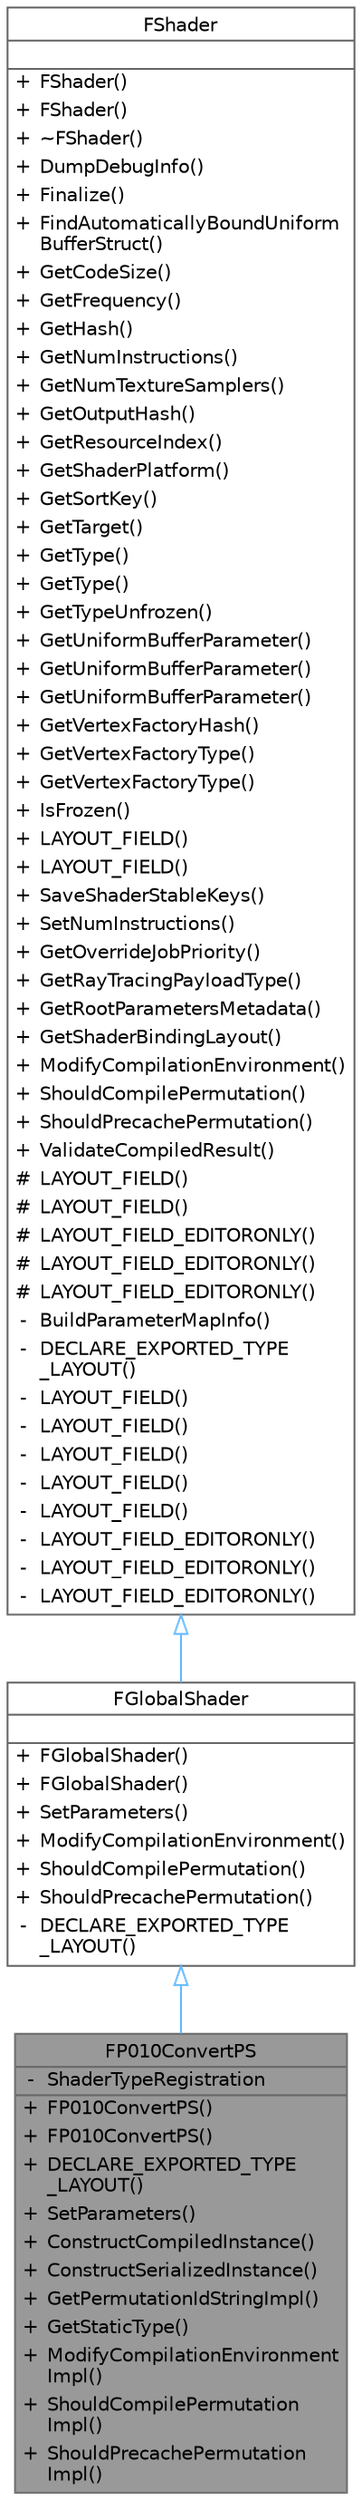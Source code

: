 digraph "FP010ConvertPS"
{
 // INTERACTIVE_SVG=YES
 // LATEX_PDF_SIZE
  bgcolor="transparent";
  edge [fontname=Helvetica,fontsize=10,labelfontname=Helvetica,labelfontsize=10];
  node [fontname=Helvetica,fontsize=10,shape=box,height=0.2,width=0.4];
  Node1 [id="Node000001",shape=plain,label=<<TABLE CELLBORDER="0" BORDER="1"><TR><TD COLSPAN="2" CELLPADDING="1" CELLSPACING="0">FP010ConvertPS</TD></TR>
<HR/>
<TR><TD VALIGN="top" CELLPADDING="1" CELLSPACING="0">-</TD><TD VALIGN="top" ALIGN="LEFT" CELLPADDING="1" CELLSPACING="0">ShaderTypeRegistration<BR ALIGN="LEFT"/></TD></TR>
<HR/>
<TR><TD VALIGN="top" CELLPADDING="1" CELLSPACING="0">+</TD><TD VALIGN="top" ALIGN="LEFT" CELLPADDING="1" CELLSPACING="0">FP010ConvertPS()<BR ALIGN="LEFT"/></TD></TR>
<TR><TD VALIGN="top" CELLPADDING="1" CELLSPACING="0">+</TD><TD VALIGN="top" ALIGN="LEFT" CELLPADDING="1" CELLSPACING="0">FP010ConvertPS()<BR ALIGN="LEFT"/></TD></TR>
<TR><TD VALIGN="top" CELLPADDING="1" CELLSPACING="0">+</TD><TD VALIGN="top" ALIGN="LEFT" CELLPADDING="1" CELLSPACING="0">DECLARE_EXPORTED_TYPE<BR ALIGN="LEFT"/>_LAYOUT()<BR ALIGN="LEFT"/></TD></TR>
<TR><TD VALIGN="top" CELLPADDING="1" CELLSPACING="0">+</TD><TD VALIGN="top" ALIGN="LEFT" CELLPADDING="1" CELLSPACING="0">SetParameters()<BR ALIGN="LEFT"/></TD></TR>
<TR><TD VALIGN="top" CELLPADDING="1" CELLSPACING="0">+</TD><TD VALIGN="top" ALIGN="LEFT" CELLPADDING="1" CELLSPACING="0">ConstructCompiledInstance()<BR ALIGN="LEFT"/></TD></TR>
<TR><TD VALIGN="top" CELLPADDING="1" CELLSPACING="0">+</TD><TD VALIGN="top" ALIGN="LEFT" CELLPADDING="1" CELLSPACING="0">ConstructSerializedInstance()<BR ALIGN="LEFT"/></TD></TR>
<TR><TD VALIGN="top" CELLPADDING="1" CELLSPACING="0">+</TD><TD VALIGN="top" ALIGN="LEFT" CELLPADDING="1" CELLSPACING="0">GetPermutationIdStringImpl()<BR ALIGN="LEFT"/></TD></TR>
<TR><TD VALIGN="top" CELLPADDING="1" CELLSPACING="0">+</TD><TD VALIGN="top" ALIGN="LEFT" CELLPADDING="1" CELLSPACING="0">GetStaticType()<BR ALIGN="LEFT"/></TD></TR>
<TR><TD VALIGN="top" CELLPADDING="1" CELLSPACING="0">+</TD><TD VALIGN="top" ALIGN="LEFT" CELLPADDING="1" CELLSPACING="0">ModifyCompilationEnvironment<BR ALIGN="LEFT"/>Impl()<BR ALIGN="LEFT"/></TD></TR>
<TR><TD VALIGN="top" CELLPADDING="1" CELLSPACING="0">+</TD><TD VALIGN="top" ALIGN="LEFT" CELLPADDING="1" CELLSPACING="0">ShouldCompilePermutation<BR ALIGN="LEFT"/>Impl()<BR ALIGN="LEFT"/></TD></TR>
<TR><TD VALIGN="top" CELLPADDING="1" CELLSPACING="0">+</TD><TD VALIGN="top" ALIGN="LEFT" CELLPADDING="1" CELLSPACING="0">ShouldPrecachePermutation<BR ALIGN="LEFT"/>Impl()<BR ALIGN="LEFT"/></TD></TR>
</TABLE>>
,height=0.2,width=0.4,color="gray40", fillcolor="grey60", style="filled", fontcolor="black",tooltip="Pixel shader to convert a P010 frame to RGBA."];
  Node2 -> Node1 [id="edge1_Node000001_Node000002",dir="back",color="steelblue1",style="solid",tooltip=" ",arrowtail="onormal"];
  Node2 [id="Node000002",shape=plain,label=<<TABLE CELLBORDER="0" BORDER="1"><TR><TD COLSPAN="2" CELLPADDING="1" CELLSPACING="0">FGlobalShader</TD></TR>
<HR/>
<TR><TD COLSPAN="2" CELLPADDING="1" CELLSPACING="0">&nbsp;</TD></TR>
<HR/>
<TR><TD VALIGN="top" CELLPADDING="1" CELLSPACING="0">+</TD><TD VALIGN="top" ALIGN="LEFT" CELLPADDING="1" CELLSPACING="0">FGlobalShader()<BR ALIGN="LEFT"/></TD></TR>
<TR><TD VALIGN="top" CELLPADDING="1" CELLSPACING="0">+</TD><TD VALIGN="top" ALIGN="LEFT" CELLPADDING="1" CELLSPACING="0">FGlobalShader()<BR ALIGN="LEFT"/></TD></TR>
<TR><TD VALIGN="top" CELLPADDING="1" CELLSPACING="0">+</TD><TD VALIGN="top" ALIGN="LEFT" CELLPADDING="1" CELLSPACING="0">SetParameters()<BR ALIGN="LEFT"/></TD></TR>
<TR><TD VALIGN="top" CELLPADDING="1" CELLSPACING="0">+</TD><TD VALIGN="top" ALIGN="LEFT" CELLPADDING="1" CELLSPACING="0">ModifyCompilationEnvironment()<BR ALIGN="LEFT"/></TD></TR>
<TR><TD VALIGN="top" CELLPADDING="1" CELLSPACING="0">+</TD><TD VALIGN="top" ALIGN="LEFT" CELLPADDING="1" CELLSPACING="0">ShouldCompilePermutation()<BR ALIGN="LEFT"/></TD></TR>
<TR><TD VALIGN="top" CELLPADDING="1" CELLSPACING="0">+</TD><TD VALIGN="top" ALIGN="LEFT" CELLPADDING="1" CELLSPACING="0">ShouldPrecachePermutation()<BR ALIGN="LEFT"/></TD></TR>
<TR><TD VALIGN="top" CELLPADDING="1" CELLSPACING="0">-</TD><TD VALIGN="top" ALIGN="LEFT" CELLPADDING="1" CELLSPACING="0">DECLARE_EXPORTED_TYPE<BR ALIGN="LEFT"/>_LAYOUT()<BR ALIGN="LEFT"/></TD></TR>
</TABLE>>
,height=0.2,width=0.4,color="gray40", fillcolor="white", style="filled",URL="$d6/dce/classFGlobalShader.html",tooltip="FGlobalShader."];
  Node3 -> Node2 [id="edge2_Node000002_Node000003",dir="back",color="steelblue1",style="solid",tooltip=" ",arrowtail="onormal"];
  Node3 [id="Node000003",shape=plain,label=<<TABLE CELLBORDER="0" BORDER="1"><TR><TD COLSPAN="2" CELLPADDING="1" CELLSPACING="0">FShader</TD></TR>
<HR/>
<TR><TD COLSPAN="2" CELLPADDING="1" CELLSPACING="0">&nbsp;</TD></TR>
<HR/>
<TR><TD VALIGN="top" CELLPADDING="1" CELLSPACING="0">+</TD><TD VALIGN="top" ALIGN="LEFT" CELLPADDING="1" CELLSPACING="0">FShader()<BR ALIGN="LEFT"/></TD></TR>
<TR><TD VALIGN="top" CELLPADDING="1" CELLSPACING="0">+</TD><TD VALIGN="top" ALIGN="LEFT" CELLPADDING="1" CELLSPACING="0">FShader()<BR ALIGN="LEFT"/></TD></TR>
<TR><TD VALIGN="top" CELLPADDING="1" CELLSPACING="0">+</TD><TD VALIGN="top" ALIGN="LEFT" CELLPADDING="1" CELLSPACING="0">~FShader()<BR ALIGN="LEFT"/></TD></TR>
<TR><TD VALIGN="top" CELLPADDING="1" CELLSPACING="0">+</TD><TD VALIGN="top" ALIGN="LEFT" CELLPADDING="1" CELLSPACING="0">DumpDebugInfo()<BR ALIGN="LEFT"/></TD></TR>
<TR><TD VALIGN="top" CELLPADDING="1" CELLSPACING="0">+</TD><TD VALIGN="top" ALIGN="LEFT" CELLPADDING="1" CELLSPACING="0">Finalize()<BR ALIGN="LEFT"/></TD></TR>
<TR><TD VALIGN="top" CELLPADDING="1" CELLSPACING="0">+</TD><TD VALIGN="top" ALIGN="LEFT" CELLPADDING="1" CELLSPACING="0">FindAutomaticallyBoundUniform<BR ALIGN="LEFT"/>BufferStruct()<BR ALIGN="LEFT"/></TD></TR>
<TR><TD VALIGN="top" CELLPADDING="1" CELLSPACING="0">+</TD><TD VALIGN="top" ALIGN="LEFT" CELLPADDING="1" CELLSPACING="0">GetCodeSize()<BR ALIGN="LEFT"/></TD></TR>
<TR><TD VALIGN="top" CELLPADDING="1" CELLSPACING="0">+</TD><TD VALIGN="top" ALIGN="LEFT" CELLPADDING="1" CELLSPACING="0">GetFrequency()<BR ALIGN="LEFT"/></TD></TR>
<TR><TD VALIGN="top" CELLPADDING="1" CELLSPACING="0">+</TD><TD VALIGN="top" ALIGN="LEFT" CELLPADDING="1" CELLSPACING="0">GetHash()<BR ALIGN="LEFT"/></TD></TR>
<TR><TD VALIGN="top" CELLPADDING="1" CELLSPACING="0">+</TD><TD VALIGN="top" ALIGN="LEFT" CELLPADDING="1" CELLSPACING="0">GetNumInstructions()<BR ALIGN="LEFT"/></TD></TR>
<TR><TD VALIGN="top" CELLPADDING="1" CELLSPACING="0">+</TD><TD VALIGN="top" ALIGN="LEFT" CELLPADDING="1" CELLSPACING="0">GetNumTextureSamplers()<BR ALIGN="LEFT"/></TD></TR>
<TR><TD VALIGN="top" CELLPADDING="1" CELLSPACING="0">+</TD><TD VALIGN="top" ALIGN="LEFT" CELLPADDING="1" CELLSPACING="0">GetOutputHash()<BR ALIGN="LEFT"/></TD></TR>
<TR><TD VALIGN="top" CELLPADDING="1" CELLSPACING="0">+</TD><TD VALIGN="top" ALIGN="LEFT" CELLPADDING="1" CELLSPACING="0">GetResourceIndex()<BR ALIGN="LEFT"/></TD></TR>
<TR><TD VALIGN="top" CELLPADDING="1" CELLSPACING="0">+</TD><TD VALIGN="top" ALIGN="LEFT" CELLPADDING="1" CELLSPACING="0">GetShaderPlatform()<BR ALIGN="LEFT"/></TD></TR>
<TR><TD VALIGN="top" CELLPADDING="1" CELLSPACING="0">+</TD><TD VALIGN="top" ALIGN="LEFT" CELLPADDING="1" CELLSPACING="0">GetSortKey()<BR ALIGN="LEFT"/></TD></TR>
<TR><TD VALIGN="top" CELLPADDING="1" CELLSPACING="0">+</TD><TD VALIGN="top" ALIGN="LEFT" CELLPADDING="1" CELLSPACING="0">GetTarget()<BR ALIGN="LEFT"/></TD></TR>
<TR><TD VALIGN="top" CELLPADDING="1" CELLSPACING="0">+</TD><TD VALIGN="top" ALIGN="LEFT" CELLPADDING="1" CELLSPACING="0">GetType()<BR ALIGN="LEFT"/></TD></TR>
<TR><TD VALIGN="top" CELLPADDING="1" CELLSPACING="0">+</TD><TD VALIGN="top" ALIGN="LEFT" CELLPADDING="1" CELLSPACING="0">GetType()<BR ALIGN="LEFT"/></TD></TR>
<TR><TD VALIGN="top" CELLPADDING="1" CELLSPACING="0">+</TD><TD VALIGN="top" ALIGN="LEFT" CELLPADDING="1" CELLSPACING="0">GetTypeUnfrozen()<BR ALIGN="LEFT"/></TD></TR>
<TR><TD VALIGN="top" CELLPADDING="1" CELLSPACING="0">+</TD><TD VALIGN="top" ALIGN="LEFT" CELLPADDING="1" CELLSPACING="0">GetUniformBufferParameter()<BR ALIGN="LEFT"/></TD></TR>
<TR><TD VALIGN="top" CELLPADDING="1" CELLSPACING="0">+</TD><TD VALIGN="top" ALIGN="LEFT" CELLPADDING="1" CELLSPACING="0">GetUniformBufferParameter()<BR ALIGN="LEFT"/></TD></TR>
<TR><TD VALIGN="top" CELLPADDING="1" CELLSPACING="0">+</TD><TD VALIGN="top" ALIGN="LEFT" CELLPADDING="1" CELLSPACING="0">GetUniformBufferParameter()<BR ALIGN="LEFT"/></TD></TR>
<TR><TD VALIGN="top" CELLPADDING="1" CELLSPACING="0">+</TD><TD VALIGN="top" ALIGN="LEFT" CELLPADDING="1" CELLSPACING="0">GetVertexFactoryHash()<BR ALIGN="LEFT"/></TD></TR>
<TR><TD VALIGN="top" CELLPADDING="1" CELLSPACING="0">+</TD><TD VALIGN="top" ALIGN="LEFT" CELLPADDING="1" CELLSPACING="0">GetVertexFactoryType()<BR ALIGN="LEFT"/></TD></TR>
<TR><TD VALIGN="top" CELLPADDING="1" CELLSPACING="0">+</TD><TD VALIGN="top" ALIGN="LEFT" CELLPADDING="1" CELLSPACING="0">GetVertexFactoryType()<BR ALIGN="LEFT"/></TD></TR>
<TR><TD VALIGN="top" CELLPADDING="1" CELLSPACING="0">+</TD><TD VALIGN="top" ALIGN="LEFT" CELLPADDING="1" CELLSPACING="0">IsFrozen()<BR ALIGN="LEFT"/></TD></TR>
<TR><TD VALIGN="top" CELLPADDING="1" CELLSPACING="0">+</TD><TD VALIGN="top" ALIGN="LEFT" CELLPADDING="1" CELLSPACING="0">LAYOUT_FIELD()<BR ALIGN="LEFT"/></TD></TR>
<TR><TD VALIGN="top" CELLPADDING="1" CELLSPACING="0">+</TD><TD VALIGN="top" ALIGN="LEFT" CELLPADDING="1" CELLSPACING="0">LAYOUT_FIELD()<BR ALIGN="LEFT"/></TD></TR>
<TR><TD VALIGN="top" CELLPADDING="1" CELLSPACING="0">+</TD><TD VALIGN="top" ALIGN="LEFT" CELLPADDING="1" CELLSPACING="0">SaveShaderStableKeys()<BR ALIGN="LEFT"/></TD></TR>
<TR><TD VALIGN="top" CELLPADDING="1" CELLSPACING="0">+</TD><TD VALIGN="top" ALIGN="LEFT" CELLPADDING="1" CELLSPACING="0">SetNumInstructions()<BR ALIGN="LEFT"/></TD></TR>
<TR><TD VALIGN="top" CELLPADDING="1" CELLSPACING="0">+</TD><TD VALIGN="top" ALIGN="LEFT" CELLPADDING="1" CELLSPACING="0">GetOverrideJobPriority()<BR ALIGN="LEFT"/></TD></TR>
<TR><TD VALIGN="top" CELLPADDING="1" CELLSPACING="0">+</TD><TD VALIGN="top" ALIGN="LEFT" CELLPADDING="1" CELLSPACING="0">GetRayTracingPayloadType()<BR ALIGN="LEFT"/></TD></TR>
<TR><TD VALIGN="top" CELLPADDING="1" CELLSPACING="0">+</TD><TD VALIGN="top" ALIGN="LEFT" CELLPADDING="1" CELLSPACING="0">GetRootParametersMetadata()<BR ALIGN="LEFT"/></TD></TR>
<TR><TD VALIGN="top" CELLPADDING="1" CELLSPACING="0">+</TD><TD VALIGN="top" ALIGN="LEFT" CELLPADDING="1" CELLSPACING="0">GetShaderBindingLayout()<BR ALIGN="LEFT"/></TD></TR>
<TR><TD VALIGN="top" CELLPADDING="1" CELLSPACING="0">+</TD><TD VALIGN="top" ALIGN="LEFT" CELLPADDING="1" CELLSPACING="0">ModifyCompilationEnvironment()<BR ALIGN="LEFT"/></TD></TR>
<TR><TD VALIGN="top" CELLPADDING="1" CELLSPACING="0">+</TD><TD VALIGN="top" ALIGN="LEFT" CELLPADDING="1" CELLSPACING="0">ShouldCompilePermutation()<BR ALIGN="LEFT"/></TD></TR>
<TR><TD VALIGN="top" CELLPADDING="1" CELLSPACING="0">+</TD><TD VALIGN="top" ALIGN="LEFT" CELLPADDING="1" CELLSPACING="0">ShouldPrecachePermutation()<BR ALIGN="LEFT"/></TD></TR>
<TR><TD VALIGN="top" CELLPADDING="1" CELLSPACING="0">+</TD><TD VALIGN="top" ALIGN="LEFT" CELLPADDING="1" CELLSPACING="0">ValidateCompiledResult()<BR ALIGN="LEFT"/></TD></TR>
<TR><TD VALIGN="top" CELLPADDING="1" CELLSPACING="0">#</TD><TD VALIGN="top" ALIGN="LEFT" CELLPADDING="1" CELLSPACING="0">LAYOUT_FIELD()<BR ALIGN="LEFT"/></TD></TR>
<TR><TD VALIGN="top" CELLPADDING="1" CELLSPACING="0">#</TD><TD VALIGN="top" ALIGN="LEFT" CELLPADDING="1" CELLSPACING="0">LAYOUT_FIELD()<BR ALIGN="LEFT"/></TD></TR>
<TR><TD VALIGN="top" CELLPADDING="1" CELLSPACING="0">#</TD><TD VALIGN="top" ALIGN="LEFT" CELLPADDING="1" CELLSPACING="0">LAYOUT_FIELD_EDITORONLY()<BR ALIGN="LEFT"/></TD></TR>
<TR><TD VALIGN="top" CELLPADDING="1" CELLSPACING="0">#</TD><TD VALIGN="top" ALIGN="LEFT" CELLPADDING="1" CELLSPACING="0">LAYOUT_FIELD_EDITORONLY()<BR ALIGN="LEFT"/></TD></TR>
<TR><TD VALIGN="top" CELLPADDING="1" CELLSPACING="0">#</TD><TD VALIGN="top" ALIGN="LEFT" CELLPADDING="1" CELLSPACING="0">LAYOUT_FIELD_EDITORONLY()<BR ALIGN="LEFT"/></TD></TR>
<TR><TD VALIGN="top" CELLPADDING="1" CELLSPACING="0">-</TD><TD VALIGN="top" ALIGN="LEFT" CELLPADDING="1" CELLSPACING="0">BuildParameterMapInfo()<BR ALIGN="LEFT"/></TD></TR>
<TR><TD VALIGN="top" CELLPADDING="1" CELLSPACING="0">-</TD><TD VALIGN="top" ALIGN="LEFT" CELLPADDING="1" CELLSPACING="0">DECLARE_EXPORTED_TYPE<BR ALIGN="LEFT"/>_LAYOUT()<BR ALIGN="LEFT"/></TD></TR>
<TR><TD VALIGN="top" CELLPADDING="1" CELLSPACING="0">-</TD><TD VALIGN="top" ALIGN="LEFT" CELLPADDING="1" CELLSPACING="0">LAYOUT_FIELD()<BR ALIGN="LEFT"/></TD></TR>
<TR><TD VALIGN="top" CELLPADDING="1" CELLSPACING="0">-</TD><TD VALIGN="top" ALIGN="LEFT" CELLPADDING="1" CELLSPACING="0">LAYOUT_FIELD()<BR ALIGN="LEFT"/></TD></TR>
<TR><TD VALIGN="top" CELLPADDING="1" CELLSPACING="0">-</TD><TD VALIGN="top" ALIGN="LEFT" CELLPADDING="1" CELLSPACING="0">LAYOUT_FIELD()<BR ALIGN="LEFT"/></TD></TR>
<TR><TD VALIGN="top" CELLPADDING="1" CELLSPACING="0">-</TD><TD VALIGN="top" ALIGN="LEFT" CELLPADDING="1" CELLSPACING="0">LAYOUT_FIELD()<BR ALIGN="LEFT"/></TD></TR>
<TR><TD VALIGN="top" CELLPADDING="1" CELLSPACING="0">-</TD><TD VALIGN="top" ALIGN="LEFT" CELLPADDING="1" CELLSPACING="0">LAYOUT_FIELD()<BR ALIGN="LEFT"/></TD></TR>
<TR><TD VALIGN="top" CELLPADDING="1" CELLSPACING="0">-</TD><TD VALIGN="top" ALIGN="LEFT" CELLPADDING="1" CELLSPACING="0">LAYOUT_FIELD_EDITORONLY()<BR ALIGN="LEFT"/></TD></TR>
<TR><TD VALIGN="top" CELLPADDING="1" CELLSPACING="0">-</TD><TD VALIGN="top" ALIGN="LEFT" CELLPADDING="1" CELLSPACING="0">LAYOUT_FIELD_EDITORONLY()<BR ALIGN="LEFT"/></TD></TR>
<TR><TD VALIGN="top" CELLPADDING="1" CELLSPACING="0">-</TD><TD VALIGN="top" ALIGN="LEFT" CELLPADDING="1" CELLSPACING="0">LAYOUT_FIELD_EDITORONLY()<BR ALIGN="LEFT"/></TD></TR>
</TABLE>>
,height=0.2,width=0.4,color="gray40", fillcolor="white", style="filled",URL="$dd/df9/classFShader.html",tooltip="A compiled shader and its parameter bindings."];
}
